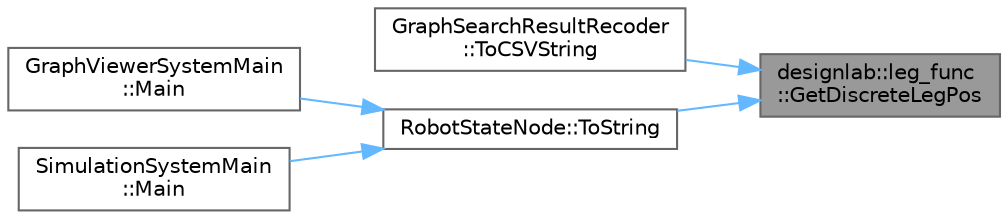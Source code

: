 digraph "designlab::leg_func::GetDiscreteLegPos"
{
 // LATEX_PDF_SIZE
  bgcolor="transparent";
  edge [fontname=Helvetica,fontsize=10,labelfontname=Helvetica,labelfontsize=10];
  node [fontname=Helvetica,fontsize=10,shape=box,height=0.2,width=0.4];
  rankdir="RL";
  Node1 [id="Node000001",label="designlab::leg_func\l::GetDiscreteLegPos",height=0.2,width=0.4,color="gray40", fillcolor="grey60", style="filled", fontcolor="black",tooltip="脚状態を取得する．"];
  Node1 -> Node2 [id="edge1_Node000001_Node000002",dir="back",color="steelblue1",style="solid",tooltip=" "];
  Node2 [id="Node000002",label="GraphSearchResultRecoder\l::ToCSVString",height=0.2,width=0.4,color="grey40", fillcolor="white", style="filled",URL="$struct_graph_search_result_recoder.html#a746333941eda4da5a9c304680c8e51b5",tooltip="構造体の内容をCSV形式の文字列にして返す． , (カンマ) で区切られる．"];
  Node1 -> Node3 [id="edge2_Node000001_Node000003",dir="back",color="steelblue1",style="solid",tooltip=" "];
  Node3 [id="Node000003",label="RobotStateNode::ToString",height=0.2,width=0.4,color="grey40", fillcolor="white", style="filled",URL="$struct_robot_state_node.html#aa64c56712d3d329da4c3931cc3dc63cd",tooltip="ノードの情報を文字列に変換する関数．   デバッグ用に詳細な情報を出力する．"];
  Node3 -> Node4 [id="edge3_Node000003_Node000004",dir="back",color="steelblue1",style="solid",tooltip=" "];
  Node4 [id="Node000004",label="GraphViewerSystemMain\l::Main",height=0.2,width=0.4,color="grey40", fillcolor="white", style="filled",URL="$class_graph_viewer_system_main.html#ac0c837edb4f1387fcdae35b39c9999eb",tooltip="メイン関数"];
  Node3 -> Node5 [id="edge4_Node000003_Node000005",dir="back",color="steelblue1",style="solid",tooltip=" "];
  Node5 [id="Node000005",label="SimulationSystemMain\l::Main",height=0.2,width=0.4,color="grey40", fillcolor="white", style="filled",URL="$class_simulation_system_main.html#a030bde5e114622fa85d83517fa040242",tooltip="いままでint mainで行われた処理をまとめたもの．   目標地点へ着くか，歩容計画に失敗した場合に，シミュレーションを終える．   また，規定の回数シミュレーションしたら終了する．"];
}
